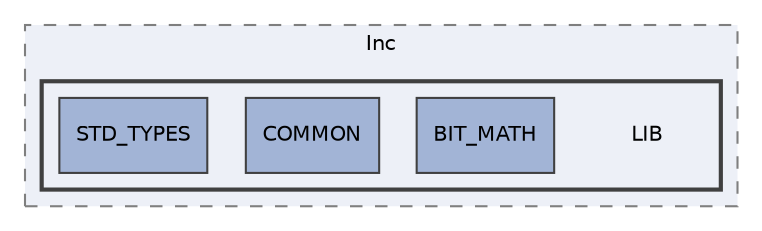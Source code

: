 digraph "Unit_10_SecondTermProject/Unit_10_SecondTermProject/ECU2/ECU2_Dashboard/Inc/LIB"
{
 // LATEX_PDF_SIZE
  edge [fontname="Helvetica",fontsize="10",labelfontname="Helvetica",labelfontsize="10"];
  node [fontname="Helvetica",fontsize="10",shape=record];
  compound=true
  subgraph clusterdir_e92539377af93bf542fbdce6be32f72e {
    graph [ bgcolor="#edf0f7", pencolor="grey50", style="filled,dashed,", label="Inc", fontname="Helvetica", fontsize="10", URL="dir_e92539377af93bf542fbdce6be32f72e.html"]
  subgraph clusterdir_d22e1ea2fc680c6f0dcd19c090781ff5 {
    graph [ bgcolor="#edf0f7", pencolor="grey25", style="filled,bold,", label="", fontname="Helvetica", fontsize="10", URL="dir_d22e1ea2fc680c6f0dcd19c090781ff5.html"]
    dir_d22e1ea2fc680c6f0dcd19c090781ff5 [shape=plaintext, label="LIB"];
  dir_900b9d87d0484c1298867e7770ed58bc [shape=box, label="BIT_MATH", style="filled,", fillcolor="#a2b4d6", color="grey25", URL="dir_900b9d87d0484c1298867e7770ed58bc.html"];
  dir_a479706001f578a4c8324c953233b5b6 [shape=box, label="COMMON", style="filled,", fillcolor="#a2b4d6", color="grey25", URL="dir_a479706001f578a4c8324c953233b5b6.html"];
  dir_7141c067d901e84e4615b4b35fef2186 [shape=box, label="STD_TYPES", style="filled,", fillcolor="#a2b4d6", color="grey25", URL="dir_7141c067d901e84e4615b4b35fef2186.html"];
  }
  }
}
